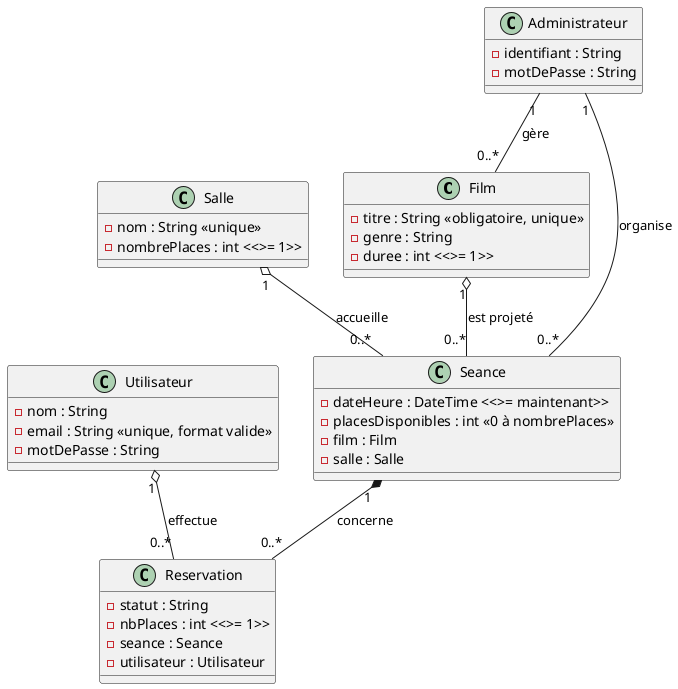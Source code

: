@startuml

class Film {
  - titre : String <<obligatoire, unique>>
  - genre : String
  - duree : int <<>= 1>>
}

class Salle {
  - nom : String <<unique>>
  - nombrePlaces : int <<>= 1>>
}

class Seance {
  - dateHeure : DateTime <<>= maintenant>>
  - placesDisponibles : int <<0 à nombrePlaces>>
  - film : Film
  - salle : Salle
}

class Utilisateur {
  - nom : String
  - email : String <<unique, format valide>>
  - motDePasse : String
}

class Reservation {
  - statut : String
  - nbPlaces : int <<>= 1>>
  - seance : Seance
  - utilisateur : Utilisateur
}

class Administrateur {
  - identifiant : String
  - motDePasse : String
}

' --- RELATIONS ---

Film "1" o-- "0..*" Seance : est projeté
Salle "1" o-- "0..*" Seance : accueille
Seance "1" *-- "0..*" Reservation : concerne
Utilisateur "1" o-- "0..*" Reservation : effectue
Administrateur "1" -- "0..*" Film : gère
Administrateur "1" -- "0..*" Seance : organise

@enduml
